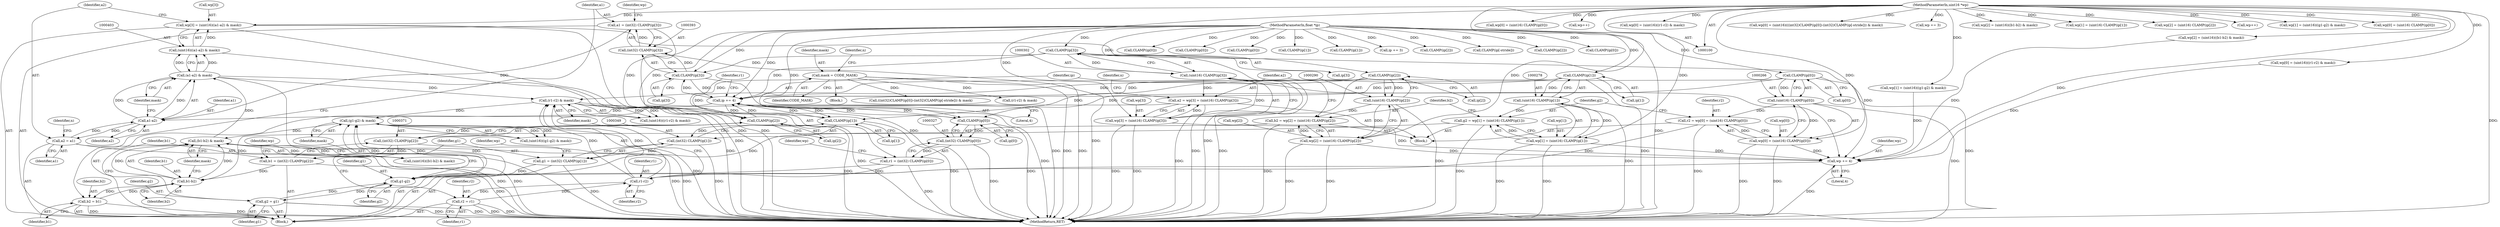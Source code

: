 digraph "0_libtiff_83a4b92815ea04969d494416eaae3d4c6b338e4a#diff-c8b4b355f9b5c06d585b23138e1c185f_1@array" {
"1000398" [label="(Call,wp[3] = (uint16)((a1-a2) & mask))"];
"1000402" [label="(Call,(uint16)((a1-a2) & mask))"];
"1000404" [label="(Call,(a1-a2) & mask)"];
"1000405" [label="(Call,a1-a2)"];
"1000390" [label="(Call,a1 = (int32) CLAMP(ip[3]))"];
"1000392" [label="(Call,(int32) CLAMP(ip[3]))"];
"1000394" [label="(Call,CLAMP(ip[3]))"];
"1000303" [label="(Call,CLAMP(ip[3]))"];
"1000101" [label="(MethodParameterIn,float *ip)"];
"1000321" [label="(Call,ip += 4)"];
"1000291" [label="(Call,CLAMP(ip[2]))"];
"1000350" [label="(Call,CLAMP(ip[1]))"];
"1000279" [label="(Call,CLAMP(ip[1]))"];
"1000267" [label="(Call,CLAMP(ip[0]))"];
"1000372" [label="(Call,CLAMP(ip[2]))"];
"1000328" [label="(Call,CLAMP(ip[0]))"];
"1000295" [label="(Call,a2 = wp[3] = (uint16) CLAMP(ip[3]))"];
"1000297" [label="(Call,wp[3] = (uint16) CLAMP(ip[3]))"];
"1000104" [label="(MethodParameterIn,uint16 *wp)"];
"1000301" [label="(Call,(uint16) CLAMP(ip[3]))"];
"1000409" [label="(Call,a2 = a1)"];
"1000382" [label="(Call,(b1-b2) & mask)"];
"1000383" [label="(Call,b1-b2)"];
"1000368" [label="(Call,b1 = (int32) CLAMP(ip[2]))"];
"1000370" [label="(Call,(int32) CLAMP(ip[2]))"];
"1000283" [label="(Call,b2 = wp[2] = (uint16) CLAMP(ip[2]))"];
"1000285" [label="(Call,wp[2] = (uint16) CLAMP(ip[2]))"];
"1000289" [label="(Call,(uint16) CLAMP(ip[2]))"];
"1000387" [label="(Call,b2 = b1)"];
"1000360" [label="(Call,(g1-g2) & mask)"];
"1000361" [label="(Call,g1-g2)"];
"1000346" [label="(Call,g1 = (int32) CLAMP(ip[1]))"];
"1000348" [label="(Call,(int32) CLAMP(ip[1]))"];
"1000365" [label="(Call,g2 = g1)"];
"1000271" [label="(Call,g2 = wp[1] = (uint16) CLAMP(ip[1]))"];
"1000273" [label="(Call,wp[1] = (uint16) CLAMP(ip[1]))"];
"1000277" [label="(Call,(uint16) CLAMP(ip[1]))"];
"1000338" [label="(Call,(r1-r2) & mask)"];
"1000339" [label="(Call,r1-r2)"];
"1000324" [label="(Call,r1 = (int32) CLAMP(ip[0]))"];
"1000326" [label="(Call,(int32) CLAMP(ip[0]))"];
"1000259" [label="(Call,r2 = wp[0] = (uint16) CLAMP(ip[0]))"];
"1000261" [label="(Call,wp[0] = (uint16) CLAMP(ip[0]))"];
"1000265" [label="(Call,(uint16) CLAMP(ip[0]))"];
"1000343" [label="(Call,r2 = r1)"];
"1000121" [label="(Call,mask = CODE_MASK)"];
"1000318" [label="(Call,wp += 4)"];
"1000136" [label="(Call,wp[0] = (uint16) CLAMP(ip[0]))"];
"1000408" [label="(Identifier,mask)"];
"1000422" [label="(Call,CLAMP(ip[0]))"];
"1000342" [label="(Identifier,mask)"];
"1000322" [label="(Identifier,ip)"];
"1000339" [label="(Call,r1-r2)"];
"1000444" [label="(Call,((int32)CLAMP(ip[0])-(int32)CLAMP(ip[-stride])) & mask)"];
"1000362" [label="(Identifier,g1)"];
"1000191" [label="(Call,CLAMP(ip[0]))"];
"1000426" [label="(Call,wp++)"];
"1000383" [label="(Call,b1-b2)"];
"1000262" [label="(Call,wp[0])"];
"1000319" [label="(Identifier,wp)"];
"1000402" [label="(Call,(uint16)((a1-a2) & mask))"];
"1000392" [label="(Call,(int32) CLAMP(ip[3]))"];
"1000398" [label="(Call,wp[3] = (uint16)((a1-a2) & mask))"];
"1000298" [label="(Call,wp[3])"];
"1000265" [label="(Call,(uint16) CLAMP(ip[0]))"];
"1000367" [label="(Identifier,g1)"];
"1000318" [label="(Call,wp += 4)"];
"1000341" [label="(Identifier,r2)"];
"1000326" [label="(Call,(int32) CLAMP(ip[0]))"];
"1000336" [label="(Call,(uint16)((r1-r2) & mask))"];
"1000360" [label="(Call,(g1-g2) & mask)"];
"1000361" [label="(Call,g1-g2)"];
"1000325" [label="(Identifier,r1)"];
"1000324" [label="(Call,r1 = (int32) CLAMP(ip[0]))"];
"1000285" [label="(Call,wp[2] = (uint16) CLAMP(ip[2]))"];
"1000388" [label="(Identifier,b2)"];
"1000376" [label="(Call,wp[2] = (uint16)((b1-b2) & mask))"];
"1000406" [label="(Identifier,a1)"];
"1000292" [label="(Call,ip[2])"];
"1000284" [label="(Identifier,b2)"];
"1000384" [label="(Identifier,b1)"];
"1000195" [label="(Call,wp[0] = (uint16)((r1-r2) & mask))"];
"1000274" [label="(Call,wp[1])"];
"1000385" [label="(Identifier,b2)"];
"1000365" [label="(Call,g2 = g1)"];
"1000448" [label="(Call,CLAMP(ip[0]))"];
"1000279" [label="(Call,CLAMP(ip[1]))"];
"1000405" [label="(Call,a1-a2)"];
"1000213" [label="(Call,CLAMP(ip[1]))"];
"1000368" [label="(Call,b1 = (int32) CLAMP(ip[2]))"];
"1000104" [label="(MethodParameterIn,uint16 *wp)"];
"1000283" [label="(Call,b2 = wp[2] = (uint16) CLAMP(ip[2]))"];
"1000101" [label="(MethodParameterIn,float *ip)"];
"1000438" [label="(Call,wp[0] = (uint16)(((int32)CLAMP(ip[0])-(int32)CLAMP(ip[-stride])) & mask))"];
"1000399" [label="(Call,wp[3])"];
"1000181" [label="(Call,wp += 3)"];
"1000404" [label="(Call,(a1-a2) & mask)"];
"1000154" [label="(Call,CLAMP(ip[1]))"];
"1000387" [label="(Call,b2 = b1)"];
"1000201" [label="(Call,(r1-r2) & mask)"];
"1000291" [label="(Call,CLAMP(ip[2]))"];
"1000407" [label="(Identifier,a2)"];
"1000389" [label="(Identifier,b1)"];
"1000123" [label="(Identifier,CODE_MASK)"];
"1000369" [label="(Identifier,b1)"];
"1000350" [label="(Call,CLAMP(ip[1]))"];
"1000373" [label="(Call,ip[2])"];
"1000356" [label="(Identifier,wp)"];
"1000106" [label="(Block,)"];
"1000308" [label="(Identifier,n)"];
"1000346" [label="(Call,g1 = (int32) CLAMP(ip[1]))"];
"1000261" [label="(Call,wp[0] = (uint16) CLAMP(ip[0]))"];
"1000295" [label="(Call,a2 = wp[3] = (uint16) CLAMP(ip[3]))"];
"1000409" [label="(Call,a2 = a1)"];
"1000122" [label="(Identifier,mask)"];
"1000400" [label="(Identifier,wp)"];
"1000301" [label="(Call,(uint16) CLAMP(ip[3]))"];
"1000320" [label="(Literal,4)"];
"1000345" [label="(Identifier,r1)"];
"1000184" [label="(Call,ip += 3)"];
"1000394" [label="(Call,CLAMP(ip[3]))"];
"1000358" [label="(Call,(uint16)((g1-g2) & mask))"];
"1000372" [label="(Call,CLAMP(ip[2]))"];
"1000304" [label="(Call,ip[3])"];
"1000382" [label="(Call,(b1-b2) & mask)"];
"1000338" [label="(Call,(r1-r2) & mask)"];
"1000380" [label="(Call,(uint16)((b1-b2) & mask))"];
"1000329" [label="(Call,ip[0])"];
"1000126" [label="(Identifier,n)"];
"1000259" [label="(Call,r2 = wp[0] = (uint16) CLAMP(ip[0]))"];
"1000332" [label="(Call,wp[0] = (uint16)((r1-r2) & mask))"];
"1000286" [label="(Call,wp[2])"];
"1000411" [label="(Identifier,a1)"];
"1000340" [label="(Identifier,r1)"];
"1000354" [label="(Call,wp[1] = (uint16)((g1-g2) & mask))"];
"1000258" [label="(Block,)"];
"1000239" [label="(Call,wp[2] = (uint16)((b1-b2) & mask))"];
"1000166" [label="(Call,CLAMP(ip[2]))"];
"1000148" [label="(Call,wp[1] = (uint16) CLAMP(ip[1]))"];
"1000378" [label="(Identifier,wp)"];
"1000454" [label="(Call,CLAMP(ip[-stride]))"];
"1000395" [label="(Call,ip[3])"];
"1000296" [label="(Identifier,a2)"];
"1000160" [label="(Call,wp[2] = (uint16) CLAMP(ip[2]))"];
"1000260" [label="(Identifier,r2)"];
"1000460" [label="(Call,wp++)"];
"1000273" [label="(Call,wp[1] = (uint16) CLAMP(ip[1]))"];
"1000348" [label="(Call,(int32) CLAMP(ip[1]))"];
"1000364" [label="(Identifier,mask)"];
"1000297" [label="(Call,wp[3] = (uint16) CLAMP(ip[3]))"];
"1000351" [label="(Call,ip[1])"];
"1000267" [label="(Call,CLAMP(ip[0]))"];
"1000277" [label="(Call,(uint16) CLAMP(ip[1]))"];
"1000370" [label="(Call,(int32) CLAMP(ip[2]))"];
"1000323" [label="(Literal,4)"];
"1000347" [label="(Identifier,g1)"];
"1000410" [label="(Identifier,a2)"];
"1000303" [label="(Call,CLAMP(ip[3]))"];
"1000312" [label="(Identifier,n)"];
"1000386" [label="(Identifier,mask)"];
"1000271" [label="(Call,g2 = wp[1] = (uint16) CLAMP(ip[1]))"];
"1000344" [label="(Identifier,r2)"];
"1000235" [label="(Call,CLAMP(ip[2]))"];
"1000280" [label="(Call,ip[1])"];
"1000121" [label="(Call,mask = CODE_MASK)"];
"1000272" [label="(Identifier,g2)"];
"1000391" [label="(Identifier,a1)"];
"1000289" [label="(Call,(uint16) CLAMP(ip[2]))"];
"1000217" [label="(Call,wp[1] = (uint16)((g1-g2) & mask))"];
"1000390" [label="(Call,a1 = (int32) CLAMP(ip[3]))"];
"1000416" [label="(Call,wp[0] = (uint16) CLAMP(ip[0]))"];
"1000142" [label="(Call,CLAMP(ip[0]))"];
"1000343" [label="(Call,r2 = r1)"];
"1000363" [label="(Identifier,g2)"];
"1000334" [label="(Identifier,wp)"];
"1000268" [label="(Call,ip[0])"];
"1000314" [label="(Block,)"];
"1000328" [label="(Call,CLAMP(ip[0]))"];
"1000321" [label="(Call,ip += 4)"];
"1000366" [label="(Identifier,g2)"];
"1000465" [label="(MethodReturn,RET)"];
"1000398" -> "1000314"  [label="AST: "];
"1000398" -> "1000402"  [label="CFG: "];
"1000399" -> "1000398"  [label="AST: "];
"1000402" -> "1000398"  [label="AST: "];
"1000410" -> "1000398"  [label="CFG: "];
"1000398" -> "1000465"  [label="DDG: "];
"1000398" -> "1000465"  [label="DDG: "];
"1000398" -> "1000318"  [label="DDG: "];
"1000402" -> "1000398"  [label="DDG: "];
"1000104" -> "1000398"  [label="DDG: "];
"1000402" -> "1000404"  [label="CFG: "];
"1000403" -> "1000402"  [label="AST: "];
"1000404" -> "1000402"  [label="AST: "];
"1000402" -> "1000465"  [label="DDG: "];
"1000404" -> "1000402"  [label="DDG: "];
"1000404" -> "1000402"  [label="DDG: "];
"1000404" -> "1000408"  [label="CFG: "];
"1000405" -> "1000404"  [label="AST: "];
"1000408" -> "1000404"  [label="AST: "];
"1000404" -> "1000465"  [label="DDG: "];
"1000404" -> "1000465"  [label="DDG: "];
"1000404" -> "1000338"  [label="DDG: "];
"1000405" -> "1000404"  [label="DDG: "];
"1000405" -> "1000404"  [label="DDG: "];
"1000382" -> "1000404"  [label="DDG: "];
"1000405" -> "1000407"  [label="CFG: "];
"1000406" -> "1000405"  [label="AST: "];
"1000407" -> "1000405"  [label="AST: "];
"1000408" -> "1000405"  [label="CFG: "];
"1000390" -> "1000405"  [label="DDG: "];
"1000295" -> "1000405"  [label="DDG: "];
"1000409" -> "1000405"  [label="DDG: "];
"1000405" -> "1000409"  [label="DDG: "];
"1000390" -> "1000314"  [label="AST: "];
"1000390" -> "1000392"  [label="CFG: "];
"1000391" -> "1000390"  [label="AST: "];
"1000392" -> "1000390"  [label="AST: "];
"1000400" -> "1000390"  [label="CFG: "];
"1000390" -> "1000465"  [label="DDG: "];
"1000392" -> "1000390"  [label="DDG: "];
"1000392" -> "1000394"  [label="CFG: "];
"1000393" -> "1000392"  [label="AST: "];
"1000394" -> "1000392"  [label="AST: "];
"1000392" -> "1000465"  [label="DDG: "];
"1000394" -> "1000392"  [label="DDG: "];
"1000394" -> "1000395"  [label="CFG: "];
"1000395" -> "1000394"  [label="AST: "];
"1000394" -> "1000465"  [label="DDG: "];
"1000394" -> "1000321"  [label="DDG: "];
"1000303" -> "1000394"  [label="DDG: "];
"1000321" -> "1000394"  [label="DDG: "];
"1000101" -> "1000394"  [label="DDG: "];
"1000303" -> "1000301"  [label="AST: "];
"1000303" -> "1000304"  [label="CFG: "];
"1000304" -> "1000303"  [label="AST: "];
"1000301" -> "1000303"  [label="CFG: "];
"1000303" -> "1000465"  [label="DDG: "];
"1000303" -> "1000301"  [label="DDG: "];
"1000101" -> "1000303"  [label="DDG: "];
"1000303" -> "1000321"  [label="DDG: "];
"1000101" -> "1000100"  [label="AST: "];
"1000101" -> "1000465"  [label="DDG: "];
"1000101" -> "1000142"  [label="DDG: "];
"1000101" -> "1000154"  [label="DDG: "];
"1000101" -> "1000166"  [label="DDG: "];
"1000101" -> "1000184"  [label="DDG: "];
"1000101" -> "1000191"  [label="DDG: "];
"1000101" -> "1000213"  [label="DDG: "];
"1000101" -> "1000235"  [label="DDG: "];
"1000101" -> "1000267"  [label="DDG: "];
"1000101" -> "1000279"  [label="DDG: "];
"1000101" -> "1000291"  [label="DDG: "];
"1000101" -> "1000321"  [label="DDG: "];
"1000101" -> "1000328"  [label="DDG: "];
"1000101" -> "1000350"  [label="DDG: "];
"1000101" -> "1000372"  [label="DDG: "];
"1000101" -> "1000422"  [label="DDG: "];
"1000101" -> "1000448"  [label="DDG: "];
"1000101" -> "1000454"  [label="DDG: "];
"1000321" -> "1000314"  [label="AST: "];
"1000321" -> "1000323"  [label="CFG: "];
"1000322" -> "1000321"  [label="AST: "];
"1000323" -> "1000321"  [label="AST: "];
"1000325" -> "1000321"  [label="CFG: "];
"1000321" -> "1000465"  [label="DDG: "];
"1000291" -> "1000321"  [label="DDG: "];
"1000350" -> "1000321"  [label="DDG: "];
"1000267" -> "1000321"  [label="DDG: "];
"1000372" -> "1000321"  [label="DDG: "];
"1000328" -> "1000321"  [label="DDG: "];
"1000279" -> "1000321"  [label="DDG: "];
"1000321" -> "1000328"  [label="DDG: "];
"1000321" -> "1000350"  [label="DDG: "];
"1000321" -> "1000372"  [label="DDG: "];
"1000291" -> "1000289"  [label="AST: "];
"1000291" -> "1000292"  [label="CFG: "];
"1000292" -> "1000291"  [label="AST: "];
"1000289" -> "1000291"  [label="CFG: "];
"1000291" -> "1000465"  [label="DDG: "];
"1000291" -> "1000289"  [label="DDG: "];
"1000291" -> "1000372"  [label="DDG: "];
"1000350" -> "1000348"  [label="AST: "];
"1000350" -> "1000351"  [label="CFG: "];
"1000351" -> "1000350"  [label="AST: "];
"1000348" -> "1000350"  [label="CFG: "];
"1000350" -> "1000465"  [label="DDG: "];
"1000350" -> "1000348"  [label="DDG: "];
"1000279" -> "1000350"  [label="DDG: "];
"1000279" -> "1000277"  [label="AST: "];
"1000279" -> "1000280"  [label="CFG: "];
"1000280" -> "1000279"  [label="AST: "];
"1000277" -> "1000279"  [label="CFG: "];
"1000279" -> "1000465"  [label="DDG: "];
"1000279" -> "1000277"  [label="DDG: "];
"1000267" -> "1000265"  [label="AST: "];
"1000267" -> "1000268"  [label="CFG: "];
"1000268" -> "1000267"  [label="AST: "];
"1000265" -> "1000267"  [label="CFG: "];
"1000267" -> "1000465"  [label="DDG: "];
"1000267" -> "1000265"  [label="DDG: "];
"1000267" -> "1000328"  [label="DDG: "];
"1000372" -> "1000370"  [label="AST: "];
"1000372" -> "1000373"  [label="CFG: "];
"1000373" -> "1000372"  [label="AST: "];
"1000370" -> "1000372"  [label="CFG: "];
"1000372" -> "1000465"  [label="DDG: "];
"1000372" -> "1000370"  [label="DDG: "];
"1000328" -> "1000326"  [label="AST: "];
"1000328" -> "1000329"  [label="CFG: "];
"1000329" -> "1000328"  [label="AST: "];
"1000326" -> "1000328"  [label="CFG: "];
"1000328" -> "1000465"  [label="DDG: "];
"1000328" -> "1000326"  [label="DDG: "];
"1000295" -> "1000258"  [label="AST: "];
"1000295" -> "1000297"  [label="CFG: "];
"1000296" -> "1000295"  [label="AST: "];
"1000297" -> "1000295"  [label="AST: "];
"1000308" -> "1000295"  [label="CFG: "];
"1000295" -> "1000465"  [label="DDG: "];
"1000297" -> "1000295"  [label="DDG: "];
"1000301" -> "1000295"  [label="DDG: "];
"1000297" -> "1000301"  [label="CFG: "];
"1000298" -> "1000297"  [label="AST: "];
"1000301" -> "1000297"  [label="AST: "];
"1000297" -> "1000465"  [label="DDG: "];
"1000297" -> "1000465"  [label="DDG: "];
"1000104" -> "1000297"  [label="DDG: "];
"1000301" -> "1000297"  [label="DDG: "];
"1000297" -> "1000318"  [label="DDG: "];
"1000104" -> "1000100"  [label="AST: "];
"1000104" -> "1000465"  [label="DDG: "];
"1000104" -> "1000136"  [label="DDG: "];
"1000104" -> "1000148"  [label="DDG: "];
"1000104" -> "1000160"  [label="DDG: "];
"1000104" -> "1000181"  [label="DDG: "];
"1000104" -> "1000195"  [label="DDG: "];
"1000104" -> "1000217"  [label="DDG: "];
"1000104" -> "1000239"  [label="DDG: "];
"1000104" -> "1000261"  [label="DDG: "];
"1000104" -> "1000273"  [label="DDG: "];
"1000104" -> "1000285"  [label="DDG: "];
"1000104" -> "1000318"  [label="DDG: "];
"1000104" -> "1000332"  [label="DDG: "];
"1000104" -> "1000354"  [label="DDG: "];
"1000104" -> "1000376"  [label="DDG: "];
"1000104" -> "1000416"  [label="DDG: "];
"1000104" -> "1000426"  [label="DDG: "];
"1000104" -> "1000438"  [label="DDG: "];
"1000104" -> "1000460"  [label="DDG: "];
"1000302" -> "1000301"  [label="AST: "];
"1000301" -> "1000465"  [label="DDG: "];
"1000409" -> "1000314"  [label="AST: "];
"1000409" -> "1000411"  [label="CFG: "];
"1000410" -> "1000409"  [label="AST: "];
"1000411" -> "1000409"  [label="AST: "];
"1000312" -> "1000409"  [label="CFG: "];
"1000409" -> "1000465"  [label="DDG: "];
"1000409" -> "1000465"  [label="DDG: "];
"1000382" -> "1000380"  [label="AST: "];
"1000382" -> "1000386"  [label="CFG: "];
"1000383" -> "1000382"  [label="AST: "];
"1000386" -> "1000382"  [label="AST: "];
"1000380" -> "1000382"  [label="CFG: "];
"1000382" -> "1000465"  [label="DDG: "];
"1000382" -> "1000380"  [label="DDG: "];
"1000382" -> "1000380"  [label="DDG: "];
"1000383" -> "1000382"  [label="DDG: "];
"1000383" -> "1000382"  [label="DDG: "];
"1000360" -> "1000382"  [label="DDG: "];
"1000383" -> "1000385"  [label="CFG: "];
"1000384" -> "1000383"  [label="AST: "];
"1000385" -> "1000383"  [label="AST: "];
"1000386" -> "1000383"  [label="CFG: "];
"1000368" -> "1000383"  [label="DDG: "];
"1000283" -> "1000383"  [label="DDG: "];
"1000387" -> "1000383"  [label="DDG: "];
"1000383" -> "1000387"  [label="DDG: "];
"1000368" -> "1000314"  [label="AST: "];
"1000368" -> "1000370"  [label="CFG: "];
"1000369" -> "1000368"  [label="AST: "];
"1000370" -> "1000368"  [label="AST: "];
"1000378" -> "1000368"  [label="CFG: "];
"1000368" -> "1000465"  [label="DDG: "];
"1000370" -> "1000368"  [label="DDG: "];
"1000371" -> "1000370"  [label="AST: "];
"1000370" -> "1000465"  [label="DDG: "];
"1000283" -> "1000258"  [label="AST: "];
"1000283" -> "1000285"  [label="CFG: "];
"1000284" -> "1000283"  [label="AST: "];
"1000285" -> "1000283"  [label="AST: "];
"1000296" -> "1000283"  [label="CFG: "];
"1000283" -> "1000465"  [label="DDG: "];
"1000285" -> "1000283"  [label="DDG: "];
"1000289" -> "1000283"  [label="DDG: "];
"1000285" -> "1000289"  [label="CFG: "];
"1000286" -> "1000285"  [label="AST: "];
"1000289" -> "1000285"  [label="AST: "];
"1000285" -> "1000465"  [label="DDG: "];
"1000285" -> "1000465"  [label="DDG: "];
"1000289" -> "1000285"  [label="DDG: "];
"1000285" -> "1000318"  [label="DDG: "];
"1000290" -> "1000289"  [label="AST: "];
"1000289" -> "1000465"  [label="DDG: "];
"1000387" -> "1000314"  [label="AST: "];
"1000387" -> "1000389"  [label="CFG: "];
"1000388" -> "1000387"  [label="AST: "];
"1000389" -> "1000387"  [label="AST: "];
"1000391" -> "1000387"  [label="CFG: "];
"1000387" -> "1000465"  [label="DDG: "];
"1000387" -> "1000465"  [label="DDG: "];
"1000360" -> "1000358"  [label="AST: "];
"1000360" -> "1000364"  [label="CFG: "];
"1000361" -> "1000360"  [label="AST: "];
"1000364" -> "1000360"  [label="AST: "];
"1000358" -> "1000360"  [label="CFG: "];
"1000360" -> "1000465"  [label="DDG: "];
"1000360" -> "1000358"  [label="DDG: "];
"1000360" -> "1000358"  [label="DDG: "];
"1000361" -> "1000360"  [label="DDG: "];
"1000361" -> "1000360"  [label="DDG: "];
"1000338" -> "1000360"  [label="DDG: "];
"1000361" -> "1000363"  [label="CFG: "];
"1000362" -> "1000361"  [label="AST: "];
"1000363" -> "1000361"  [label="AST: "];
"1000364" -> "1000361"  [label="CFG: "];
"1000346" -> "1000361"  [label="DDG: "];
"1000365" -> "1000361"  [label="DDG: "];
"1000271" -> "1000361"  [label="DDG: "];
"1000361" -> "1000365"  [label="DDG: "];
"1000346" -> "1000314"  [label="AST: "];
"1000346" -> "1000348"  [label="CFG: "];
"1000347" -> "1000346"  [label="AST: "];
"1000348" -> "1000346"  [label="AST: "];
"1000356" -> "1000346"  [label="CFG: "];
"1000346" -> "1000465"  [label="DDG: "];
"1000348" -> "1000346"  [label="DDG: "];
"1000349" -> "1000348"  [label="AST: "];
"1000348" -> "1000465"  [label="DDG: "];
"1000365" -> "1000314"  [label="AST: "];
"1000365" -> "1000367"  [label="CFG: "];
"1000366" -> "1000365"  [label="AST: "];
"1000367" -> "1000365"  [label="AST: "];
"1000369" -> "1000365"  [label="CFG: "];
"1000365" -> "1000465"  [label="DDG: "];
"1000365" -> "1000465"  [label="DDG: "];
"1000271" -> "1000258"  [label="AST: "];
"1000271" -> "1000273"  [label="CFG: "];
"1000272" -> "1000271"  [label="AST: "];
"1000273" -> "1000271"  [label="AST: "];
"1000284" -> "1000271"  [label="CFG: "];
"1000271" -> "1000465"  [label="DDG: "];
"1000273" -> "1000271"  [label="DDG: "];
"1000277" -> "1000271"  [label="DDG: "];
"1000273" -> "1000277"  [label="CFG: "];
"1000274" -> "1000273"  [label="AST: "];
"1000277" -> "1000273"  [label="AST: "];
"1000273" -> "1000465"  [label="DDG: "];
"1000273" -> "1000465"  [label="DDG: "];
"1000277" -> "1000273"  [label="DDG: "];
"1000273" -> "1000318"  [label="DDG: "];
"1000278" -> "1000277"  [label="AST: "];
"1000277" -> "1000465"  [label="DDG: "];
"1000338" -> "1000336"  [label="AST: "];
"1000338" -> "1000342"  [label="CFG: "];
"1000339" -> "1000338"  [label="AST: "];
"1000342" -> "1000338"  [label="AST: "];
"1000336" -> "1000338"  [label="CFG: "];
"1000338" -> "1000465"  [label="DDG: "];
"1000338" -> "1000336"  [label="DDG: "];
"1000338" -> "1000336"  [label="DDG: "];
"1000339" -> "1000338"  [label="DDG: "];
"1000339" -> "1000338"  [label="DDG: "];
"1000121" -> "1000338"  [label="DDG: "];
"1000339" -> "1000341"  [label="CFG: "];
"1000340" -> "1000339"  [label="AST: "];
"1000341" -> "1000339"  [label="AST: "];
"1000342" -> "1000339"  [label="CFG: "];
"1000324" -> "1000339"  [label="DDG: "];
"1000259" -> "1000339"  [label="DDG: "];
"1000343" -> "1000339"  [label="DDG: "];
"1000339" -> "1000343"  [label="DDG: "];
"1000324" -> "1000314"  [label="AST: "];
"1000324" -> "1000326"  [label="CFG: "];
"1000325" -> "1000324"  [label="AST: "];
"1000326" -> "1000324"  [label="AST: "];
"1000334" -> "1000324"  [label="CFG: "];
"1000324" -> "1000465"  [label="DDG: "];
"1000326" -> "1000324"  [label="DDG: "];
"1000327" -> "1000326"  [label="AST: "];
"1000326" -> "1000465"  [label="DDG: "];
"1000259" -> "1000258"  [label="AST: "];
"1000259" -> "1000261"  [label="CFG: "];
"1000260" -> "1000259"  [label="AST: "];
"1000261" -> "1000259"  [label="AST: "];
"1000272" -> "1000259"  [label="CFG: "];
"1000259" -> "1000465"  [label="DDG: "];
"1000261" -> "1000259"  [label="DDG: "];
"1000265" -> "1000259"  [label="DDG: "];
"1000261" -> "1000265"  [label="CFG: "];
"1000262" -> "1000261"  [label="AST: "];
"1000265" -> "1000261"  [label="AST: "];
"1000261" -> "1000465"  [label="DDG: "];
"1000261" -> "1000465"  [label="DDG: "];
"1000265" -> "1000261"  [label="DDG: "];
"1000261" -> "1000318"  [label="DDG: "];
"1000266" -> "1000265"  [label="AST: "];
"1000265" -> "1000465"  [label="DDG: "];
"1000343" -> "1000314"  [label="AST: "];
"1000343" -> "1000345"  [label="CFG: "];
"1000344" -> "1000343"  [label="AST: "];
"1000345" -> "1000343"  [label="AST: "];
"1000347" -> "1000343"  [label="CFG: "];
"1000343" -> "1000465"  [label="DDG: "];
"1000343" -> "1000465"  [label="DDG: "];
"1000121" -> "1000106"  [label="AST: "];
"1000121" -> "1000123"  [label="CFG: "];
"1000122" -> "1000121"  [label="AST: "];
"1000123" -> "1000121"  [label="AST: "];
"1000126" -> "1000121"  [label="CFG: "];
"1000121" -> "1000465"  [label="DDG: "];
"1000121" -> "1000465"  [label="DDG: "];
"1000121" -> "1000201"  [label="DDG: "];
"1000121" -> "1000444"  [label="DDG: "];
"1000318" -> "1000314"  [label="AST: "];
"1000318" -> "1000320"  [label="CFG: "];
"1000319" -> "1000318"  [label="AST: "];
"1000320" -> "1000318"  [label="AST: "];
"1000322" -> "1000318"  [label="CFG: "];
"1000318" -> "1000465"  [label="DDG: "];
"1000354" -> "1000318"  [label="DDG: "];
"1000376" -> "1000318"  [label="DDG: "];
"1000332" -> "1000318"  [label="DDG: "];
}
